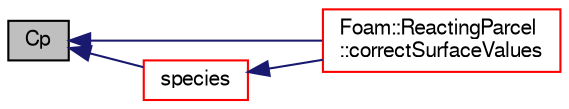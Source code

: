 digraph "Cp"
{
  bgcolor="transparent";
  edge [fontname="FreeSans",fontsize="10",labelfontname="FreeSans",labelfontsize="10"];
  node [fontname="FreeSans",fontsize="10",shape=record];
  rankdir="LR";
  Node294 [label="Cp",height=0.2,width=0.4,color="black", fillcolor="grey75", style="filled", fontcolor="black"];
  Node294 -> Node295 [dir="back",color="midnightblue",fontsize="10",style="solid",fontname="FreeSans"];
  Node295 [label="Foam::ReactingParcel\l::correctSurfaceValues",height=0.2,width=0.4,color="red",URL="$a23922.html#abf5f172a3acd1b1e7f81f2d0f1ca3b81",tooltip="Correct surface values due to emitted species. "];
  Node294 -> Node301 [dir="back",color="midnightblue",fontsize="10",style="solid",fontname="FreeSans"];
  Node301 [label="species",height=0.2,width=0.4,color="red",URL="$a30130.html#ab084ae67cf447fdf6058617bad7a13c2",tooltip="Return the table of species. "];
  Node301 -> Node295 [dir="back",color="midnightblue",fontsize="10",style="solid",fontname="FreeSans"];
}
